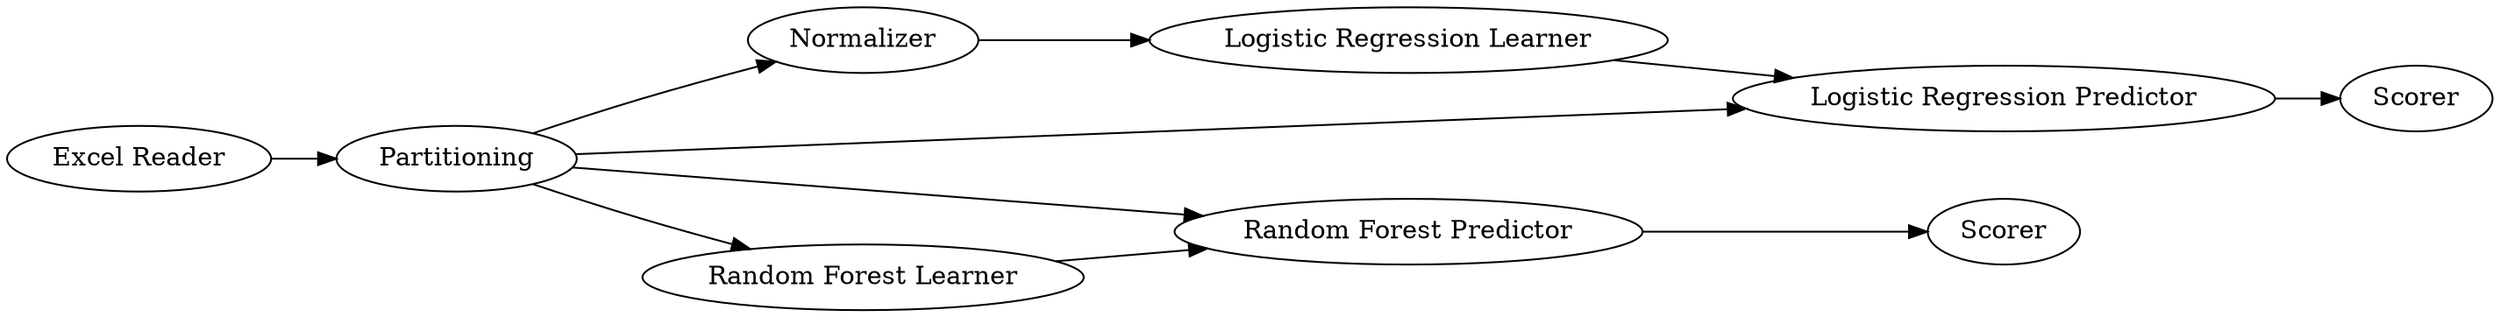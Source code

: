 digraph {
	"3210253593034500954_3" [label="Logistic Regression Learner"]
	"3210253593034500954_7" [label="Logistic Regression Predictor"]
	"3210253593034500954_4" [label="Random Forest Learner"]
	"3210253593034500954_9" [label=Scorer]
	"3210253593034500954_2" [label=Partitioning]
	"3210253593034500954_1" [label="Excel Reader"]
	"3210253593034500954_5" [label=Normalizer]
	"3210253593034500954_6" [label="Random Forest Predictor"]
	"3210253593034500954_8" [label=Scorer]
	"3210253593034500954_2" -> "3210253593034500954_7"
	"3210253593034500954_4" -> "3210253593034500954_6"
	"3210253593034500954_1" -> "3210253593034500954_2"
	"3210253593034500954_7" -> "3210253593034500954_9"
	"3210253593034500954_6" -> "3210253593034500954_8"
	"3210253593034500954_2" -> "3210253593034500954_6"
	"3210253593034500954_3" -> "3210253593034500954_7"
	"3210253593034500954_2" -> "3210253593034500954_5"
	"3210253593034500954_2" -> "3210253593034500954_4"
	"3210253593034500954_5" -> "3210253593034500954_3"
	rankdir=LR
}
